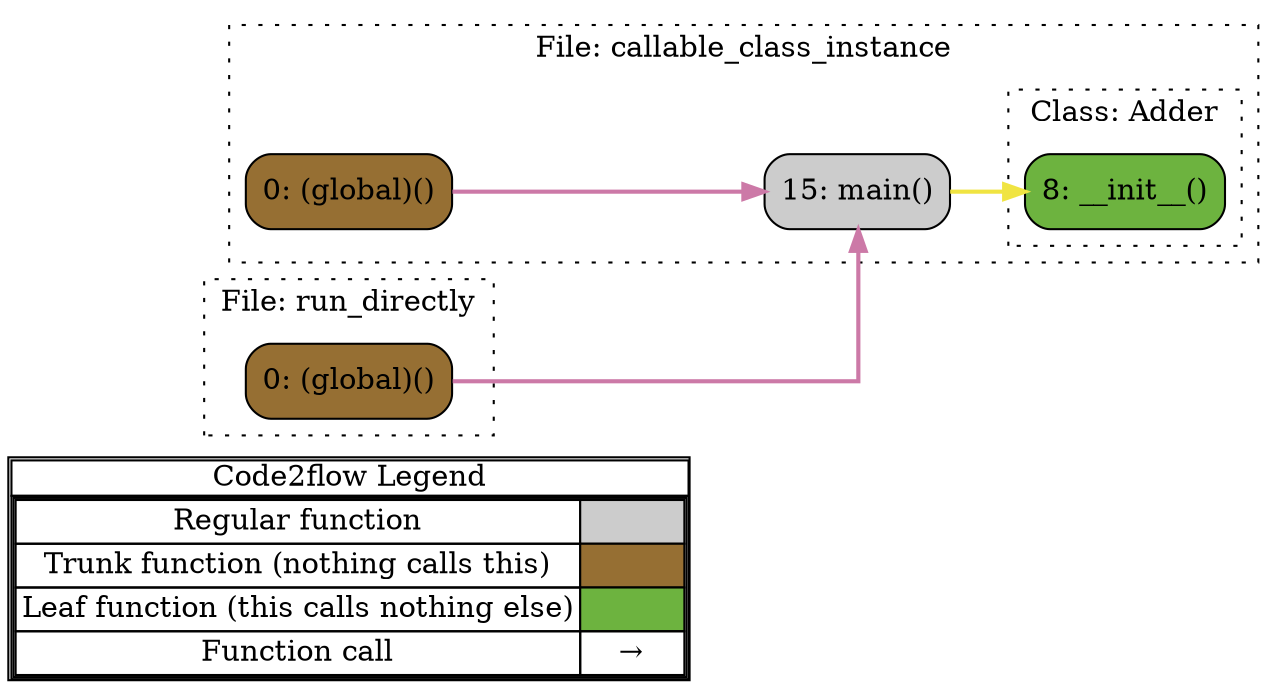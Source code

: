 digraph G {
concentrate=true;
splines="ortho";
rankdir="LR";
subgraph legend{
    rank = min;
    label = "legend";
    Legend [shape=none, margin=0, label = <
        <table cellspacing="0" cellpadding="0" border="1"><tr><td>Code2flow Legend</td></tr><tr><td>
        <table cellspacing="0">
        <tr><td>Regular function</td><td width="50px" bgcolor='#cccccc'></td></tr>
        <tr><td>Trunk function (nothing calls this)</td><td bgcolor='#966F33'></td></tr>
        <tr><td>Leaf function (this calls nothing else)</td><td bgcolor='#6db33f'></td></tr>
        <tr><td>Function call</td><td><font color='black'>&#8594;</font></td></tr>
        </table></td></tr></table>
        >];
}node_fd5275d7 [label="0: (global)()" name="callable_class_instance::(global)" shape="rect" style="rounded,filled" fillcolor="#966F33" ];
node_a81e4c87 [label="8: __init__()" name="callable_class_instance::Adder.__init__" shape="rect" style="rounded,filled" fillcolor="#6db33f" ];
node_d7d1eb94 [label="15: main()" name="callable_class_instance::main" shape="rect" style="rounded,filled" fillcolor="#cccccc" ];
node_9e071db7 [label="0: (global)()" name="run_directly::(global)" shape="rect" style="rounded,filled" fillcolor="#966F33" ];
node_fd5275d7 -> node_d7d1eb94 [color="#CC79A7" penwidth="2"];
node_d7d1eb94 -> node_a81e4c87 [color="#F0E442" penwidth="2"];
node_d7d1eb94 -> node_a81e4c87 [color="#F0E442" penwidth="2"];
node_9e071db7 -> node_d7d1eb94 [color="#CC79A7" penwidth="2"];
subgraph cluster_658695ff {
    node_d7d1eb94 node_fd5275d7;
    label="File: callable_class_instance";
    name="callable_class_instance";
    style="filled";
    graph[style=dotted];
    subgraph cluster_e4952b56 {
        node_a81e4c87;
        label="Class: Adder";
        name="Adder";
        style="filled";
        graph[style=dotted];
    };
};
subgraph cluster_42f337cd {
    node_9e071db7;
    label="File: run_directly";
    name="run_directly";
    style="filled";
    graph[style=dotted];
};
}
